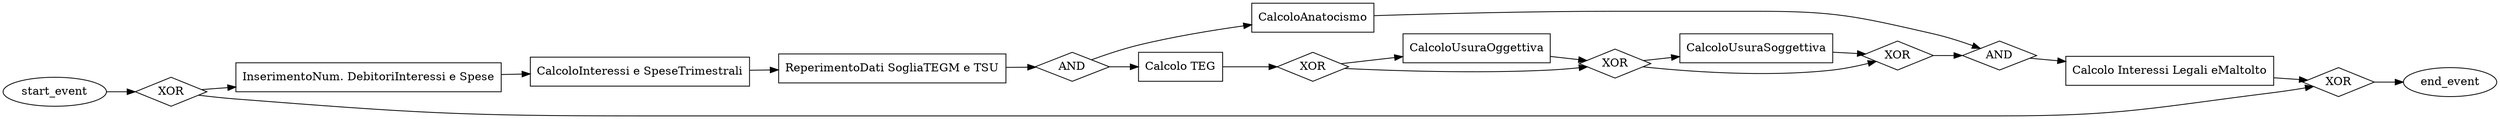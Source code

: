 digraph G {
rankdir=LR 
  nb566907ee5ea446398a895a0b460423d[shape=ellipse,label="start_event"];
  n330bb6872d8543849a9c6f972fd36efb[shape=ellipse,label="end_event"];

  n19c617c82ca44e0e835af2481401eabd[shape=box,label="ReperimentoDati SogliaTEGM e TSU"];
  n6fcbb696a8574ccfa3e4d9071fd84143[shape=box,label="CalcoloAnatocismo"];
  n4c9fd1cfce4749bc858245c31fd27e05[shape=box,label="InserimentoNum. DebitoriInteressi e Spese"];
  n76fbba01e5bb4f75b068729798044db7[shape=box,label="Calcolo TEG"];
  n9c2a8e92007949c191822e0417f2d60c[shape=box,label="CalcoloUsuraSoggettiva"];
  n50be75a6b7004f4db5213ee996d2347f[shape=box,label="CalcoloUsuraOggettiva"];
  n4e0f76558e7d4556bb13989b8387416d[shape=box,label="Calcolo Interessi Legali eMaltolto"];
  n42f6dee0e3b94fd49a151d430b95ecd0[shape=box,label="CalcoloInteressi e SpeseTrimestrali"];

  nceda589192054e6d8ba5e376a877a44c[shape=diamond,label="XOR"];
  nd8c1a4e02bc74a83b6faf3e9c67c944f[shape=diamond,label="XOR"];
  n8bfeffee259047759f8a24ab7c237827[shape=diamond,label="XOR"];
  nc41196346fee470a84034e61c4a5888a[shape=diamond,label="XOR"];
  ncecc31f343ff47f9ae39ced21e138023[shape=diamond,label="XOR"];
  n620fdd571b774a3db15bc4c3445addfa[shape=diamond,label="AND"];
  n1fd55440e4614668b1973acf8da70031[shape=diamond,label="AND"];


  n620fdd571b774a3db15bc4c3445addfa->n6fcbb696a8574ccfa3e4d9071fd84143;
  n19c617c82ca44e0e835af2481401eabd->n620fdd571b774a3db15bc4c3445addfa;
  n76fbba01e5bb4f75b068729798044db7->nceda589192054e6d8ba5e376a877a44c;
  nceda589192054e6d8ba5e376a877a44c->n50be75a6b7004f4db5213ee996d2347f;
  nceda589192054e6d8ba5e376a877a44c->nd8c1a4e02bc74a83b6faf3e9c67c944f;
  nd8c1a4e02bc74a83b6faf3e9c67c944f->n9c2a8e92007949c191822e0417f2d60c;
  nd8c1a4e02bc74a83b6faf3e9c67c944f->n8bfeffee259047759f8a24ab7c237827;
  n9c2a8e92007949c191822e0417f2d60c->n8bfeffee259047759f8a24ab7c237827;
  n50be75a6b7004f4db5213ee996d2347f->nd8c1a4e02bc74a83b6faf3e9c67c944f;
  n620fdd571b774a3db15bc4c3445addfa->n76fbba01e5bb4f75b068729798044db7;
  n1fd55440e4614668b1973acf8da70031->n4e0f76558e7d4556bb13989b8387416d;
  n6fcbb696a8574ccfa3e4d9071fd84143->n1fd55440e4614668b1973acf8da70031;
  n8bfeffee259047759f8a24ab7c237827->n1fd55440e4614668b1973acf8da70031;
  n4c9fd1cfce4749bc858245c31fd27e05->n42f6dee0e3b94fd49a151d430b95ecd0;
  n42f6dee0e3b94fd49a151d430b95ecd0->n19c617c82ca44e0e835af2481401eabd;
  n4e0f76558e7d4556bb13989b8387416d->nc41196346fee470a84034e61c4a5888a;
  nc41196346fee470a84034e61c4a5888a->n330bb6872d8543849a9c6f972fd36efb;
  nb566907ee5ea446398a895a0b460423d->ncecc31f343ff47f9ae39ced21e138023;
  ncecc31f343ff47f9ae39ced21e138023->n4c9fd1cfce4749bc858245c31fd27e05;
  ncecc31f343ff47f9ae39ced21e138023->nc41196346fee470a84034e61c4a5888a;

}